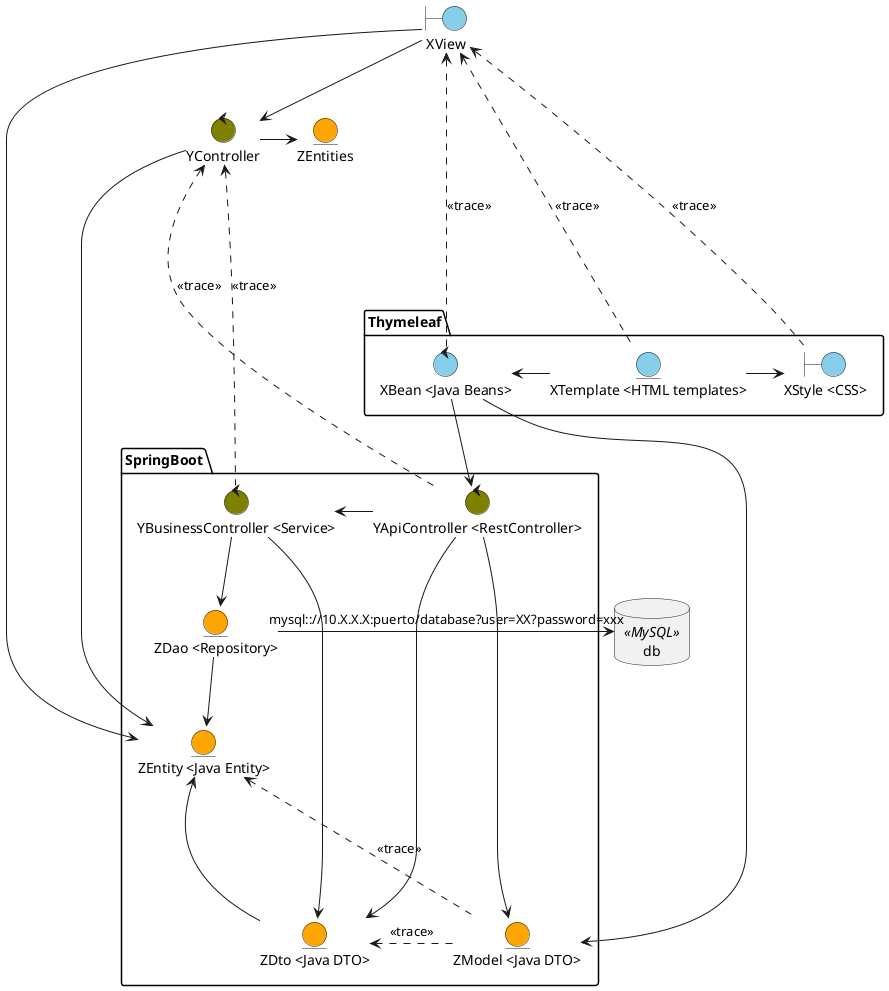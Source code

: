 @startuml
'left to right direction

boundary XView #skyblue
control YController #olive
entity ZEntities #orange


package Thymeleaf {
  entity "XTemplate <HTML templates>" as template #skyblue
  boundary "XStyle <CSS>" as css #skyblue
  control "XBean <Java Beans>" as javaBean #skyblue
}

package SpringBoot {

'  control "YResource <API REST>  HAY QUE BORRARLO" as apiRest #olive
  control "YApiController <RestController>" as apiController #olive
  control "YBusinessController <Service>" as service  #olive

  entity "ZModel <Java DTO>" as zModel #orange
  entity "ZDto <Java DTO>" as zDto #orange
  entity "ZDao <Repository>" as zDao #orange
  entity "ZEntity <Java Entity>" as zEntity #orange
}

database db <<MySQL>>
' PREGUNTAR A LUIS EL XQ PONERLO EN EL DIAGRAMA
' añadirle propiedades de la base de datos pass, users, database name
' pintar una request de entrada e
' pintar una response de salida


javaBean --> apiController
XView --right---> YController
YController ---right--> ZEntities

zDao -right--> db : "mysql:://10.X.X.X:puerto/database?user=XX?password=xxx"

apiController --> zModel

css <-left- template
template -right-> javaBean


XView <.... template : <<trace>>
XView <.... css : <<trace>>
XView <.... javaBean : <<trace>>



YController <.... apiController : <<trace>>
YController <.... service : <<trace>>

apiController -right--> service



XView -down-> zEntity
YController -> zEntity

zModel ..up.> zEntity : <<trace>>
zModel ..right.> zDto: <<trace>>
zEntity <-- zDto
zDao --> zEntity
service --> zDto

apiController --down-> zDto
service --> zDao
javaBean --> zModel

@enduml
